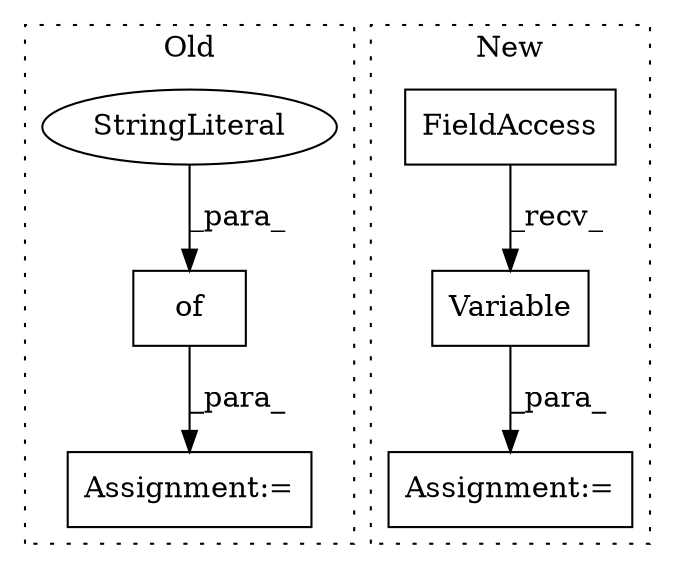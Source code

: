 digraph G {
subgraph cluster0 {
1 [label="of" a="32" s="7659,7686" l="3,1" shape="box"];
3 [label="StringLiteral" a="45" s="7662" l="7" shape="ellipse"];
6 [label="Assignment:=" a="7" s="7758" l="1" shape="box"];
label = "Old";
style="dotted";
}
subgraph cluster1 {
2 [label="Variable" a="32" s="1285,1366" l="9,1" shape="box"];
4 [label="Assignment:=" a="7" s="1273" l="1" shape="box"];
5 [label="FieldAccess" a="22" s="1274" l="10" shape="box"];
label = "New";
style="dotted";
}
1 -> 6 [label="_para_"];
2 -> 4 [label="_para_"];
3 -> 1 [label="_para_"];
5 -> 2 [label="_recv_"];
}